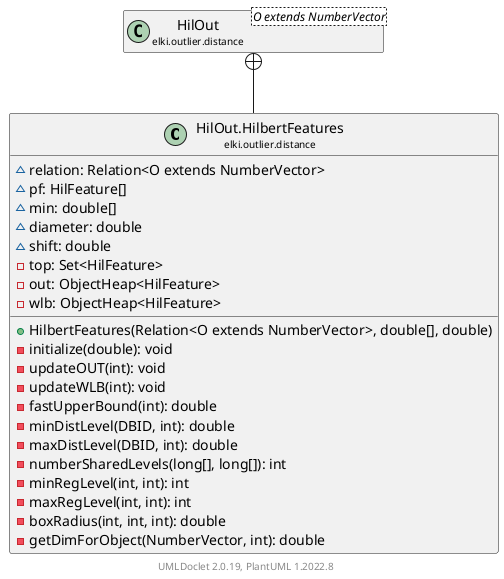 @startuml
    remove .*\.(Instance|Par|Parameterizer|Factory)$
    set namespaceSeparator none
    hide empty fields
    hide empty methods

    class "<size:14>HilOut.HilbertFeatures\n<size:10>elki.outlier.distance" as elki.outlier.distance.HilOut.HilbertFeatures [[HilOut.HilbertFeatures.html]] {
        ~relation: Relation<O extends NumberVector>
        ~pf: HilFeature[]
        ~min: double[]
        ~diameter: double
        ~shift: double
        -top: Set<HilFeature>
        -out: ObjectHeap<HilFeature>
        -wlb: ObjectHeap<HilFeature>
        +HilbertFeatures(Relation<O extends NumberVector>, double[], double)
        -initialize(double): void
        -updateOUT(int): void
        -updateWLB(int): void
        -fastUpperBound(int): double
        -minDistLevel(DBID, int): double
        -maxDistLevel(DBID, int): double
        -numberSharedLevels(long[], long[]): int
        -minRegLevel(int, int): int
        -maxRegLevel(int, int): int
        -boxRadius(int, int, int): double
        -getDimForObject(NumberVector, int): double
    }

    class "<size:14>HilOut\n<size:10>elki.outlier.distance" as elki.outlier.distance.HilOut<O extends NumberVector> [[HilOut.html]]

    elki.outlier.distance.HilOut +-- elki.outlier.distance.HilOut.HilbertFeatures

    center footer UMLDoclet 2.0.19, PlantUML 1.2022.8
@enduml
